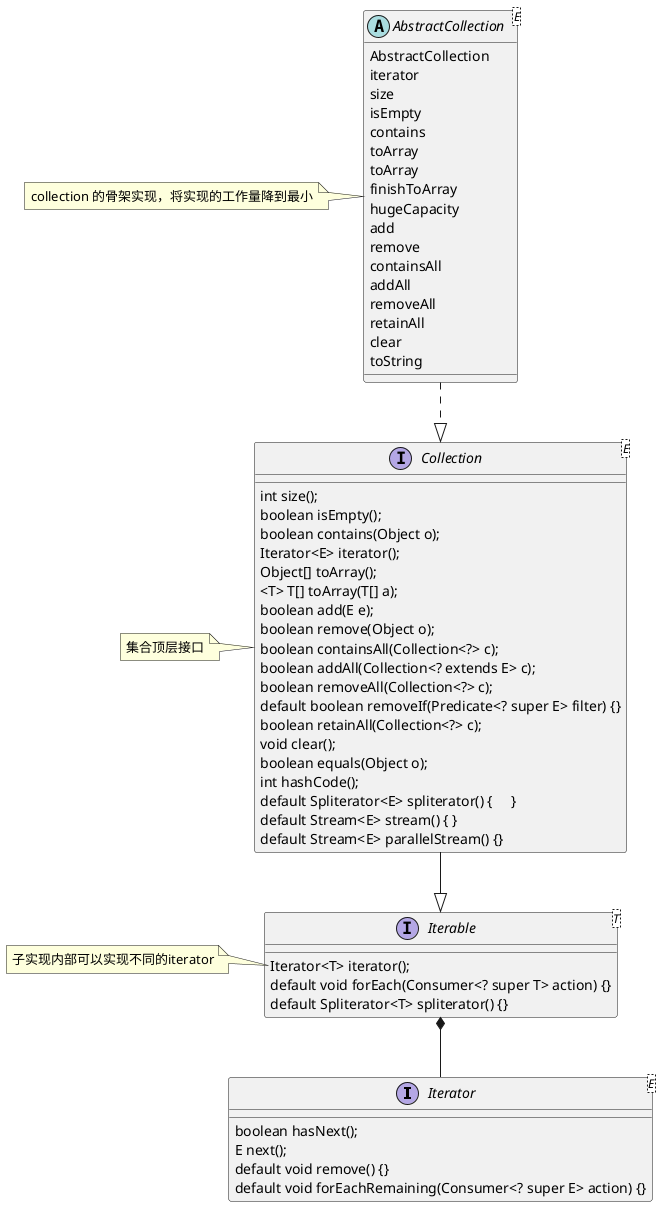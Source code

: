 @startuml
interface Iterator<E> {
 boolean hasNext();
 E next();
 default void remove() {}
 default void forEachRemaining(Consumer<? super E> action) {}
}


interface Iterable<T> {
Iterator<T> iterator();
default void forEach(Consumer<? super T> action) {}
default Spliterator<T> spliterator() {}
}
note left of Iterable::"iterator"
子实现内部可以实现不同的iterator
end note


interface Collection<E> {
int size();
boolean isEmpty();
boolean contains(Object o);
Iterator<E> iterator();
Object[] toArray();
<T> T[] toArray(T[] a);
boolean add(E e);
boolean remove(Object o);
boolean containsAll(Collection<?> c);
boolean addAll(Collection<? extends E> c);
boolean removeAll(Collection<?> c);
default boolean removeIf(Predicate<? super E> filter) {}
boolean retainAll(Collection<?> c);
void clear();
boolean equals(Object o);
int hashCode();
default Spliterator<E> spliterator() {     }
default Stream<E> stream() { }
default Stream<E> parallelStream() {}
}
note left  of Collection
集合顶层接口
end note


abstract  class AbstractCollection<E> {
AbstractCollection
iterator
size
isEmpty
contains
toArray
toArray
finishToArray
hugeCapacity
add
remove
containsAll
addAll
removeAll
retainAll
clear
toString
}
note left of AbstractCollection
collection 的骨架实现，将实现的工作量降到最小
end note


AbstractCollection ..|> Collection
Collection --|> Iterable
Iterable *-- Iterator


@enduml